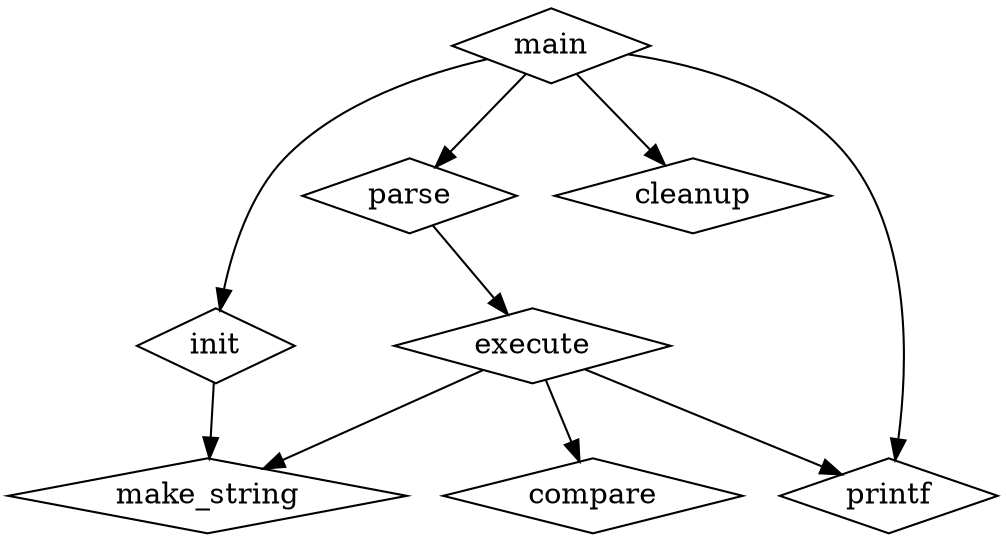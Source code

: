 /* This sample script generates a graph of 
   typical steps during software compilation */

digraph G {
  node [shape="diamond"];

  main -> parse -> execute
  main -> init
  main -> cleanup
  execute -> make_string
  execute -> printf
  init -> make_string
  main -> printf
  execute -> compare
}
